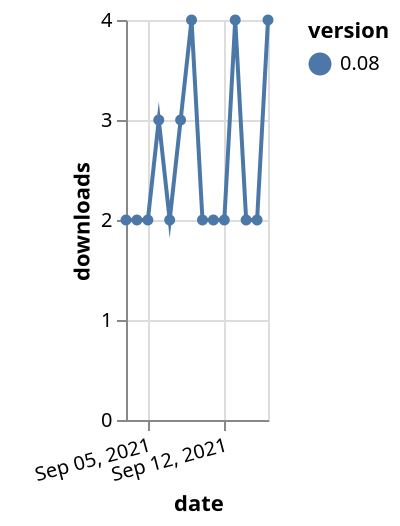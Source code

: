 {"$schema": "https://vega.github.io/schema/vega-lite/v5.json", "description": "A simple bar chart with embedded data.", "data": {"values": [{"date": "2021-09-03", "total": 3342, "delta": 2, "version": "0.08"}, {"date": "2021-09-04", "total": 3344, "delta": 2, "version": "0.08"}, {"date": "2021-09-05", "total": 3346, "delta": 2, "version": "0.08"}, {"date": "2021-09-06", "total": 3349, "delta": 3, "version": "0.08"}, {"date": "2021-09-07", "total": 3351, "delta": 2, "version": "0.08"}, {"date": "2021-09-08", "total": 3354, "delta": 3, "version": "0.08"}, {"date": "2021-09-09", "total": 3358, "delta": 4, "version": "0.08"}, {"date": "2021-09-10", "total": 3360, "delta": 2, "version": "0.08"}, {"date": "2021-09-11", "total": 3362, "delta": 2, "version": "0.08"}, {"date": "2021-09-12", "total": 3364, "delta": 2, "version": "0.08"}, {"date": "2021-09-13", "total": 3368, "delta": 4, "version": "0.08"}, {"date": "2021-09-14", "total": 3370, "delta": 2, "version": "0.08"}, {"date": "2021-09-15", "total": 3372, "delta": 2, "version": "0.08"}, {"date": "2021-09-16", "total": 3376, "delta": 4, "version": "0.08"}]}, "width": "container", "mark": {"type": "line", "point": {"filled": true}}, "encoding": {"x": {"field": "date", "type": "temporal", "timeUnit": "yearmonthdate", "title": "date", "axis": {"labelAngle": -15}}, "y": {"field": "delta", "type": "quantitative", "title": "downloads"}, "color": {"field": "version", "type": "nominal"}, "tooltip": {"field": "delta"}}}